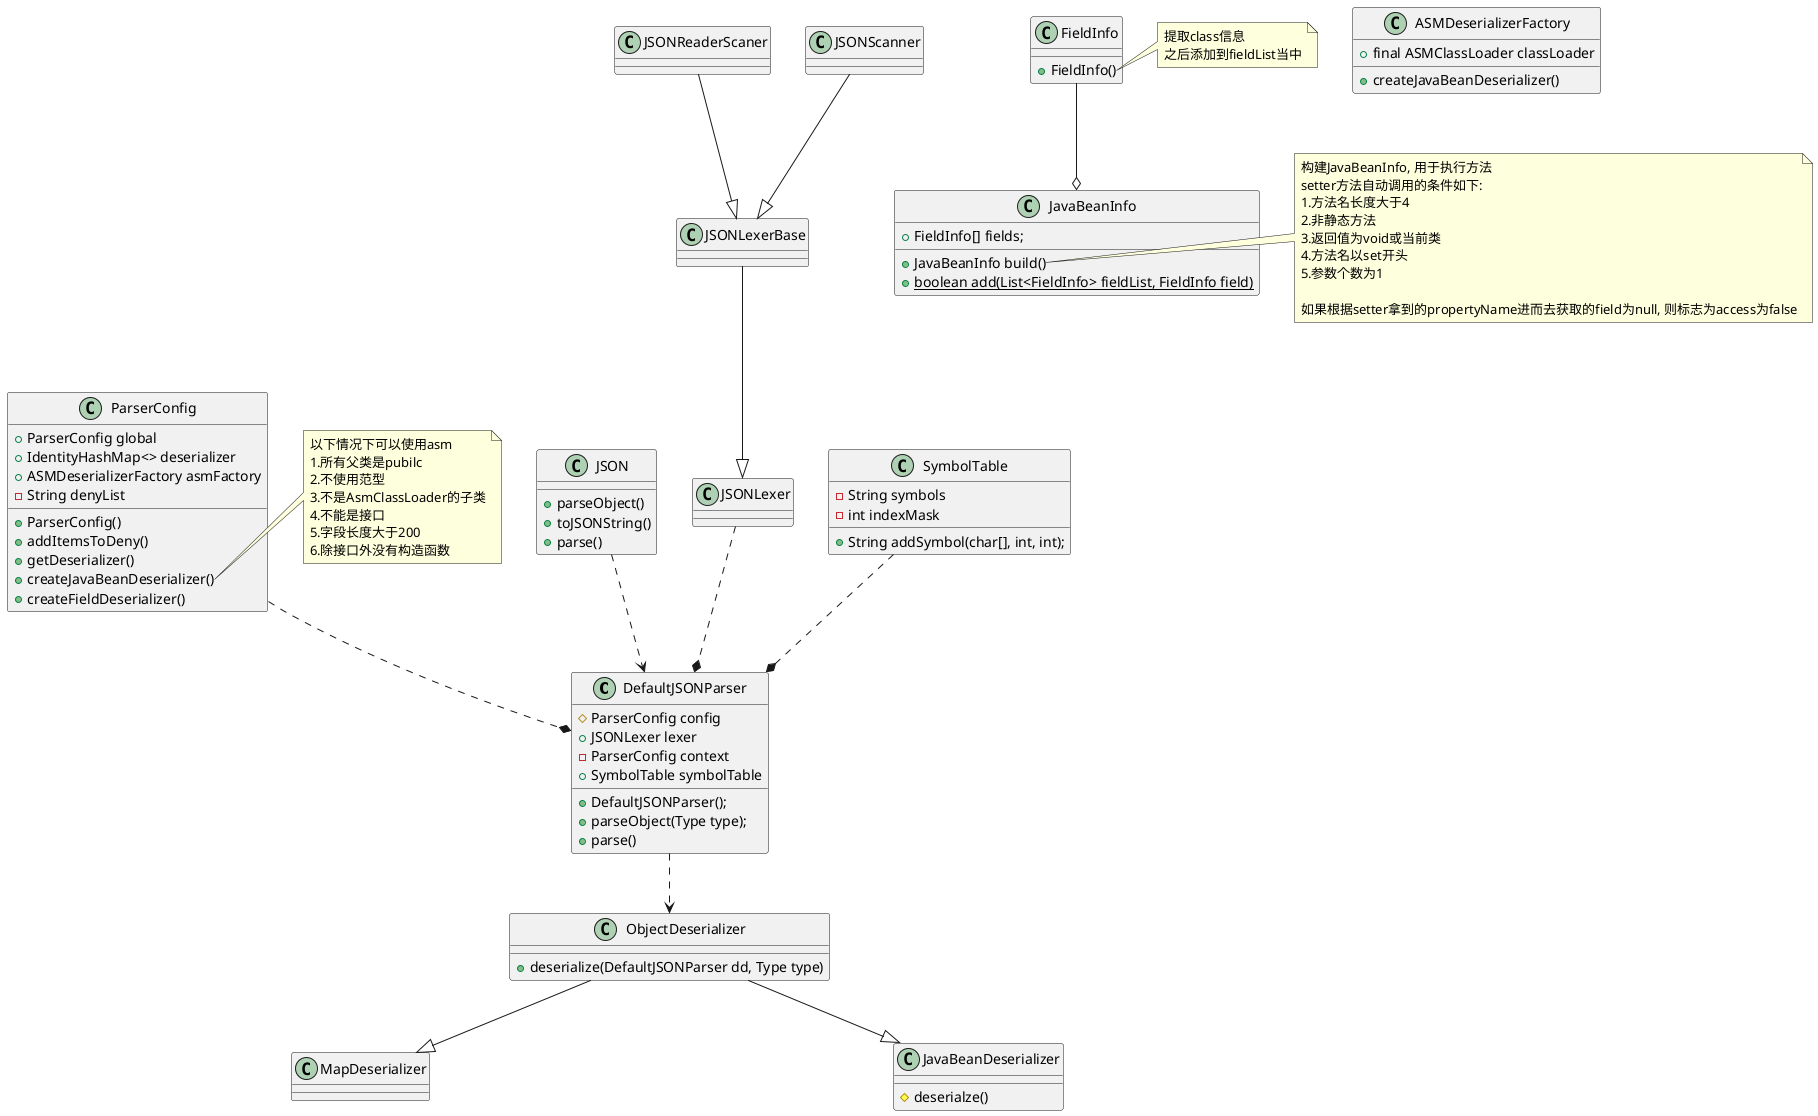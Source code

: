 @startuml
class DefaultJSONParser {
    #ParserConfig config
    +JSONLexer lexer
    -ParserConfig context
    +SymbolTable symbolTable

    +DefaultJSONParser();
    +parseObject(Type type);
    +parse()
}
class JSON {
    +parseObject()
    +toJSONString()
    +parse()
}
class ParserConfig {
    +ParserConfig global
    +IdentityHashMap<> deserializer
    +ASMDeserializerFactory asmFactory
    -String denyList

    +ParserConfig()
    +addItemsToDeny()
    +getDeserializer()
    +createJavaBeanDeserializer()
    +createFieldDeserializer()
}
class JSONLexer
class SymbolTable {
    -String symbols
    -int indexMask
    +String addSymbol(char[], int, int);
}
class ObjectDeserializer {
    +deserialize(DefaultJSONParser dd, Type type)
}

JSON ..> DefaultJSONParser
ParserConfig ..* DefaultJSONParser
JSONLexer ..* DefaultJSONParser
SymbolTable ..* DefaultJSONParser
DefaultJSONParser ..> ObjectDeserializer

note right of ParserConfig::createJavaBeanDeserializer
以下情况下可以使用asm
1.所有父类是pubilc
2.不使用范型
3.不是AsmClassLoader的子类
4.不能是接口
5.字段长度大于200
6.除接口外没有构造函数
end note

' 第二层
class JSONLexerBase
class JSONReaderScaner
class JSONScanner
JSONLexerBase --|> JSONLexer
JSONReaderScaner --|> JSONLexerBase
JSONScanner --|> JSONLexerBase

class JavaBeanDeserializer {
    #deserialze()
}
note left of JavaBeanDeserializer::deserialize
这里当处理到dataSourceName的时候, 会走到if (!matchField) {}
这是因为没有dataSourceName这个字段只有dataSource
我们构造dataSourceName是为了执行getter
end note


class MapDeserializer
ObjectDeserializer --|> JavaBeanDeserializer
ObjectDeserializer --|> MapDeserializer

class ASMDeserializerFactory {
    + final ASMClassLoader classLoader
    +createJavaBeanDeserializer()
}
class JavaBeanInfo {
    +FieldInfo[] fields;
    +JavaBeanInfo build()
    +{static} boolean add(List<FieldInfo> fieldList, FieldInfo field)
}

' 其他关系
note right of JavaBeanInfo::build
构建JavaBeanInfo, 用于执行方法
setter方法自动调用的条件如下:
1.方法名长度大于4
2.非静态方法
3.返回值为void或当前类
4.方法名以set开头
5.参数个数为1

如果根据setter拿到的propertyName进而去获取的field为null, 则标志为access为false
end note

class FieldInfo {
    +FieldInfo()
}
FieldInfo --o JavaBeanInfo
note right of FieldInfo::FieldInfo
提取class信息
之后添加到fieldList当中
end note

@enduml